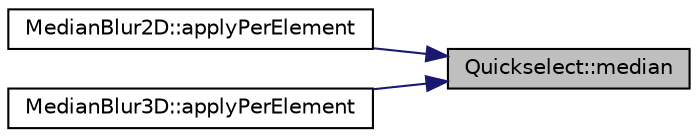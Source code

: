 digraph "Quickselect::median"
{
 // LATEX_PDF_SIZE
  edge [fontname="Helvetica",fontsize="10",labelfontname="Helvetica",labelfontsize="10"];
  node [fontname="Helvetica",fontsize="10",shape=record];
  rankdir="RL";
  Node1 [label="Quickselect::median",height=0.2,width=0.4,color="black", fillcolor="grey75", style="filled", fontcolor="black",tooltip="Computes the median of a vector using the quickselect algorithm."];
  Node1 -> Node2 [dir="back",color="midnightblue",fontsize="10",style="solid",fontname="Helvetica"];
  Node2 [label="MedianBlur2D::applyPerElement",height=0.2,width=0.4,color="black", fillcolor="white", style="filled",URL="$classMedianBlur2D.html#a069c55d4543ec57427dfbc18757d9af3",tooltip=" "];
  Node1 -> Node3 [dir="back",color="midnightblue",fontsize="10",style="solid",fontname="Helvetica"];
  Node3 [label="MedianBlur3D::applyPerElement",height=0.2,width=0.4,color="black", fillcolor="white", style="filled",URL="$classMedianBlur3D.html#aa03a3f414ef3bb69d6673275d2604f74",tooltip=" "];
}
